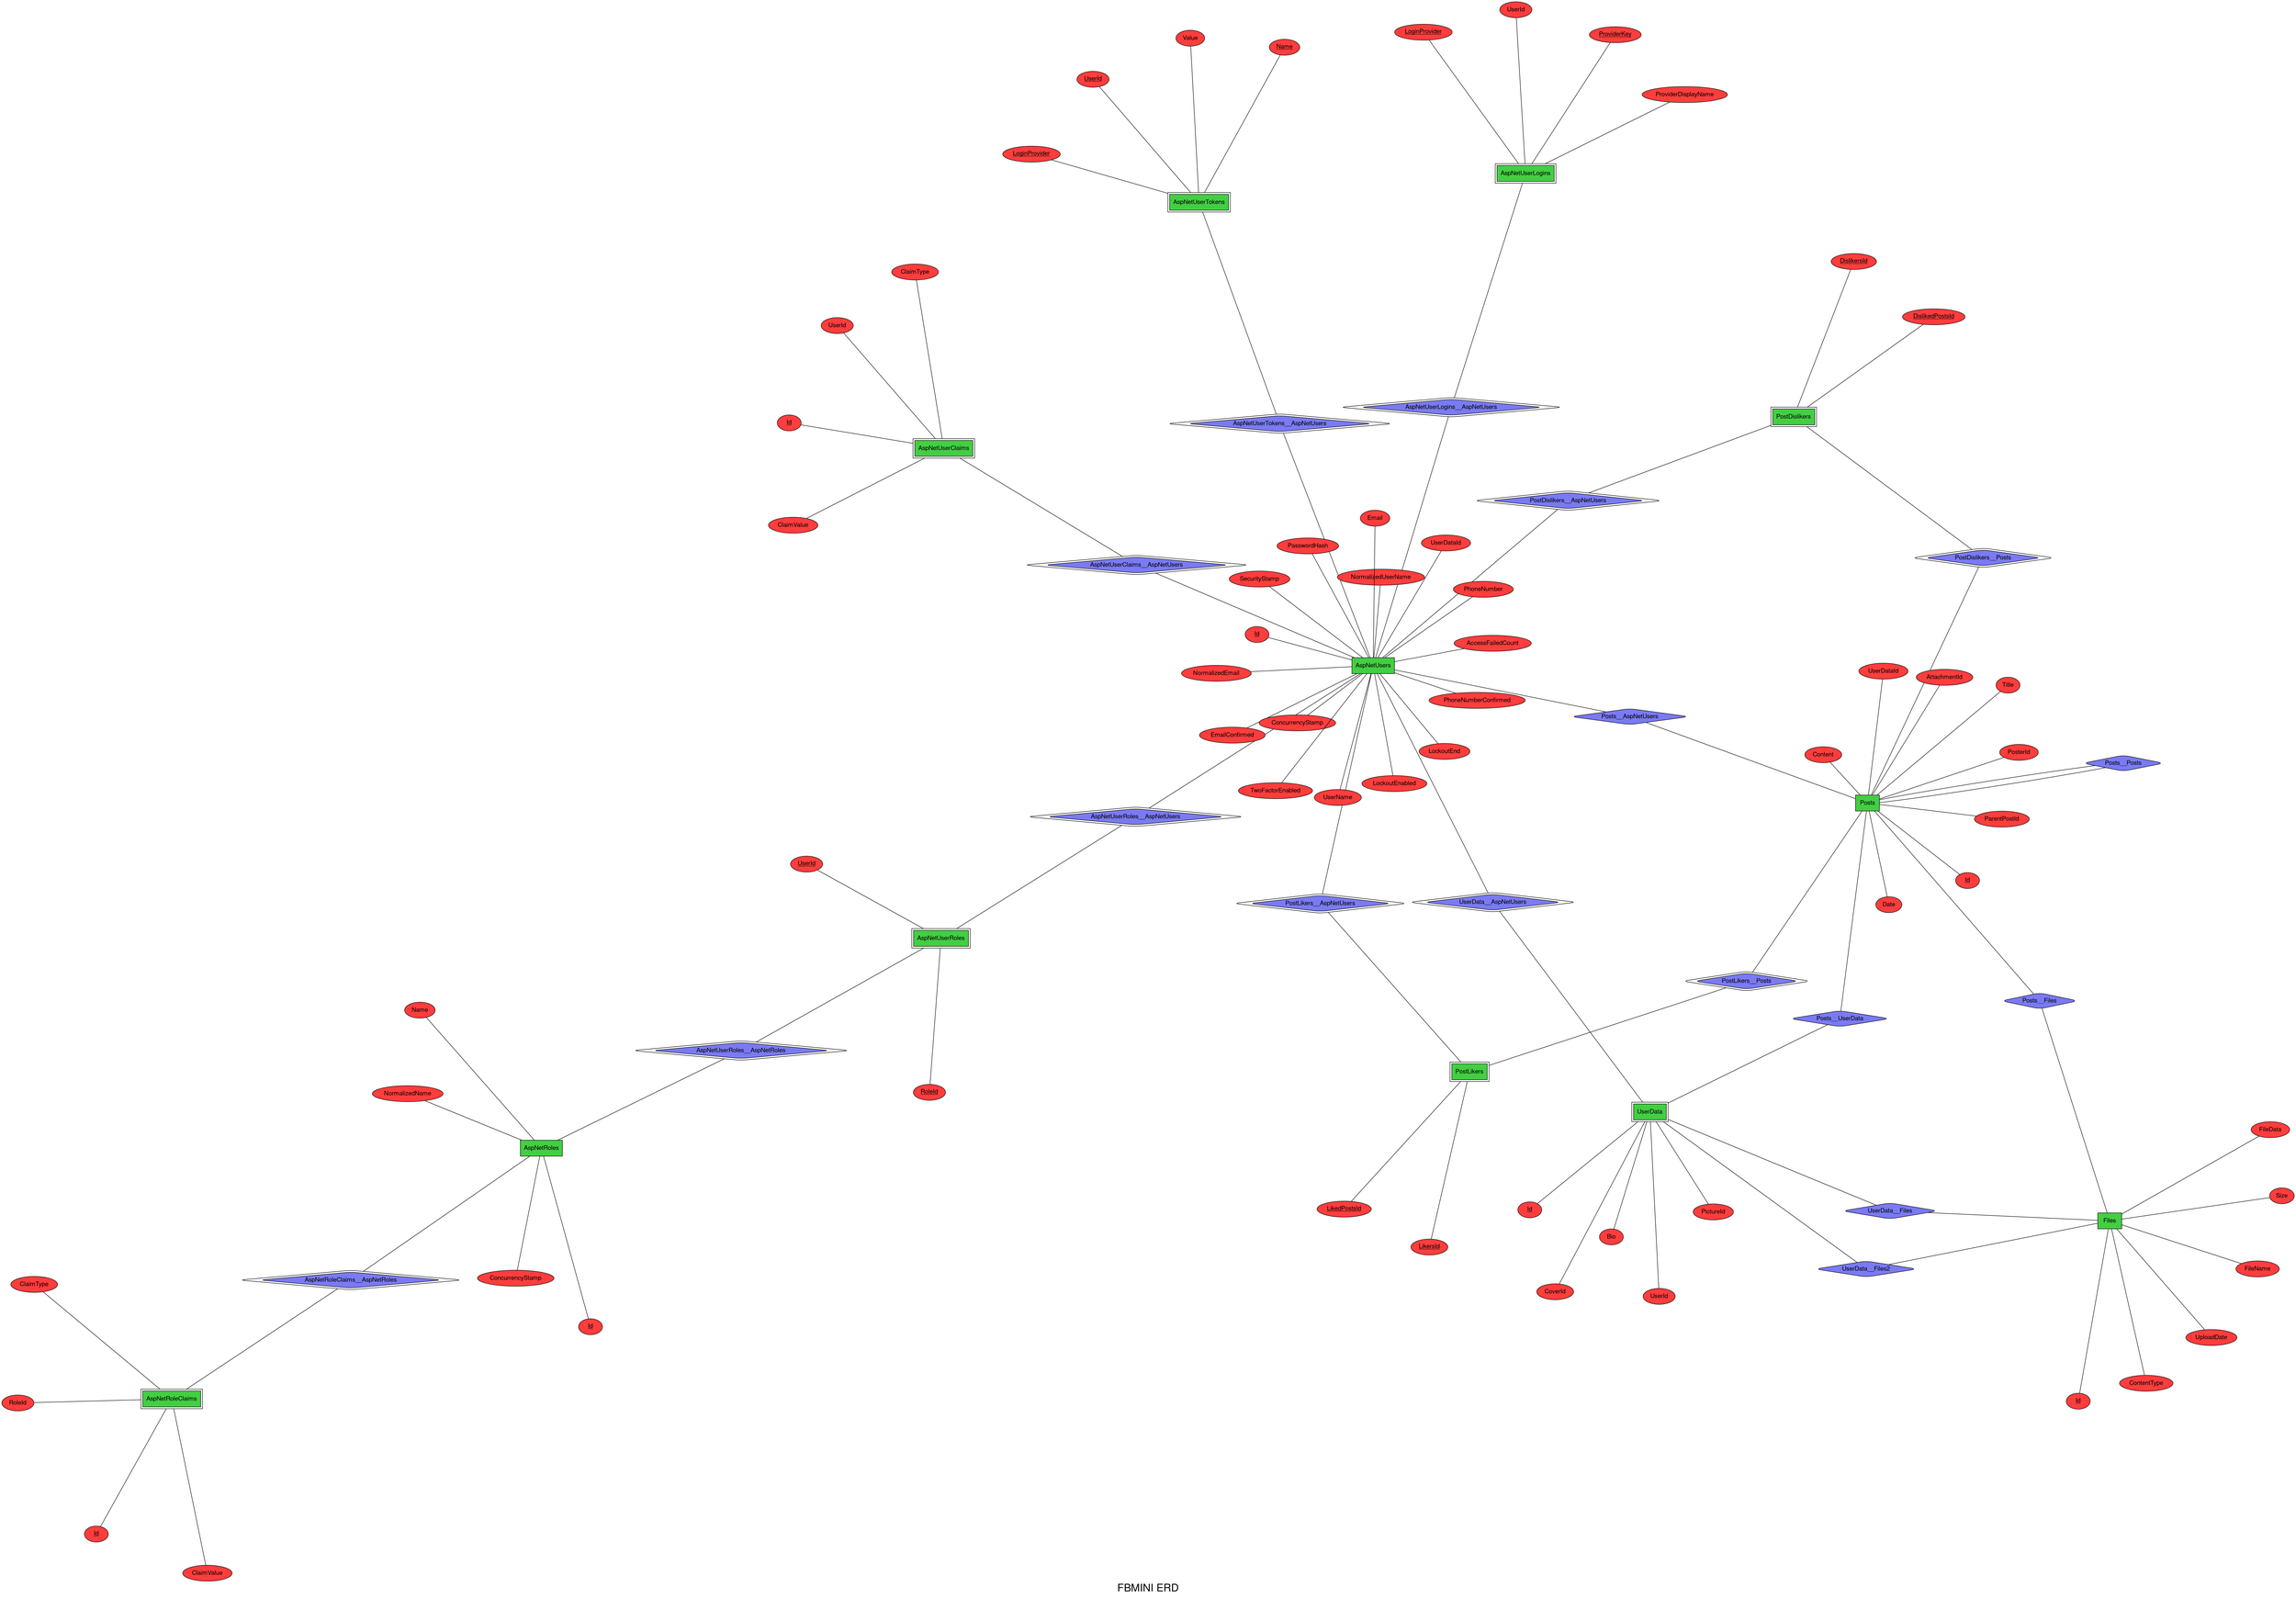 graph ERD {
  fontname = "Helvetica,Arial,sans-serif";
  label = "FBMINI ERD";
  fontsize = 24;
  layout = neato;
  scale = 1.5;
  node [fontname = "Helvetica,Arial,sans-serif";];
  edge [fontname = "Helvetica,Arial,sans-serif"; len = 3;];

  subgraph relationships {
    node [shape = diamond; fillcolor = "#7a7af3"; style = "rounded,filled"; color = black;];

    AspNetRoleClaims__AspNetRoles [peripheries = 2;];
    AspNetUserClaims__AspNetUsers [peripheries = 2;];
    AspNetUserLogins__AspNetUsers [peripheries = 2;];
    AspNetUserRoles__AspNetRoles [peripheries = 2;];
    AspNetUserRoles__AspNetUsers [peripheries = 2;];
    AspNetUserTokens__AspNetUsers [peripheries = 2;];
    UserData__AspNetUsers [peripheries = 2;];
    UserData__Files;
    UserData__Files2;
    Posts__AspNetUsers;
    Posts__Files;
    Posts__Posts;
    Posts__UserData;
    PostDislikers__AspNetUsers [peripheries = 2;];
    PostDislikers__Posts [peripheries = 2;];
    PostLikers__AspNetUsers [peripheries = 2;];
    PostLikers__Posts [peripheries = 2;];
  }

  subgraph entities {
    node [shape = box; fillcolor = "#43ce43"; style = "filled"; color = black;];

    AspNetRoles;
    AspNetUsers;
    Files;
    AspNetRoleClaims [peripheries = 2;];
    AspNetUserClaims [peripheries = 2;];
    AspNetUserLogins [peripheries = 2;];
    AspNetUserRoles [peripheries = 2;];
    AspNetUserTokens [peripheries = 2;];
    UserData [peripheries = 2;];
    Posts;
    PostDislikers [peripheries = 2;];
    PostLikers [peripheries = 2;];
  }

  subgraph attributes {
    node [shape = ellipse; fillcolor = "#ff3d3d"; style = filled; color = black;];

    AspNetRoles__Id [label = <<U>Id</U>>;];
    AspNetRoles__Name [label = "Name";];
    AspNetRoles__NormalizedName [label = "NormalizedName";];
    AspNetRoles__ConcurrencyStamp [label = "ConcurrencyStamp";];

    AspNetUsers__Id [label = <<U>Id</U>>;];
    AspNetUsers__UserDataId [label = "UserDataId";];
    AspNetUsers__UserName [label = "UserName";];
    AspNetUsers__NormalizedUserName [label = "NormalizedUserName";];
    AspNetUsers__Email [label = "Email";];
    AspNetUsers__NormalizedEmail [label = "NormalizedEmail";];
    AspNetUsers__EmailConfirmed [label = "EmailConfirmed";];
    AspNetUsers__PasswordHash [label = "PasswordHash";];
    AspNetUsers__SecurityStamp [label = "SecurityStamp";];
    AspNetUsers__ConcurrencyStamp [label = "ConcurrencyStamp";];
    AspNetUsers__PhoneNumber [label = "PhoneNumber";];
    AspNetUsers__PhoneNumberConfirmed [label = "PhoneNumberConfirmed";];
    AspNetUsers__TwoFactorEnabled [label = "TwoFactorEnabled";];
    AspNetUsers__LockoutEnd [label = "LockoutEnd";];
    AspNetUsers__LockoutEnabled [label = "LockoutEnabled";];
    AspNetUsers__AccessFailedCount [label = "AccessFailedCount";];

    Files__Id [label = <<U>Id</U>>;];
    Files__FileName [label = "FileName";];
    Files__ContentType [label = "ContentType";];
    Files__Size [label = "Size";];
    Files__FileData [label = "FileData";];
    Files__UploadDate [label = "UploadDate";];

    AspNetRoleClaims__Id [label = <<U>Id</U>>;];
    AspNetRoleClaims__RoleId [label = "RoleId";];
    AspNetRoleClaims__ClaimType [label = "ClaimType";];
    AspNetRoleClaims__ClaimValue [label = "ClaimValue";];

    AspNetUserClaims__Id [label = <<U>Id</U>>;];
    AspNetUserClaims__UserId [label = "UserId";];
    AspNetUserClaims__ClaimType [label = "ClaimType";];
    AspNetUserClaims__ClaimValue [label = "ClaimValue";];

    AspNetUserLogins__LoginProvider [label = <<U>LoginProvider</U>>;];
    AspNetUserLogins__ProviderKey [label = <<U>ProviderKey</U>>;];
    AspNetUserLogins__ProviderDisplayName [label = "ProviderDisplayName";];
    AspNetUserLogins__UserId [label = "UserId";];

    AspNetUserRoles__UserId [label = <<U>UserId</U>>;];
    AspNetUserRoles__RoleId [label = <<U>RoleId</U>>;];

    AspNetUserTokens__UserId [label = <<U>UserId</U>>;];
    AspNetUserTokens__LoginProvider [label = <<U>LoginProvider</U>>;];
    AspNetUserTokens__Name [label = <<U>Name</U>>;];
    AspNetUserTokens__Value [label = "Value";];

    UserData__Id [label = <<U>Id</U>>;];
    UserData__Bio [label = "Bio";];
    UserData__UserId [label = "UserId";];
    UserData__PictureId [label = "PictureId";];
    UserData__CoverId [label = "CoverId";];

    Posts__Id [label = <<U>Id</U>>;];
    Posts__Title [label = "Title";];
    Posts__Content [label = "Content";];
    Posts__Date [label = "Date";];
    Posts__PosterId [label = "PosterId";];
    Posts__ParentPostId [label = "ParentPostId";];
    Posts__AttachmentId [label = "AttachmentId";];
    Posts__UserDataId [label = "UserDataId";];

    PostDislikers__DislikedPostsId [label = <<U>DislikedPostsId</U>>;];
    PostDislikers__DislikersId [label = <<U>DislikersId</U>>;];

    PostLikers__LikedPostsId [label = <<U>LikedPostsId</U>>;];
    PostLikers__LikersId [label = <<U>LikersId</U>>;];
  }

  subgraph AspNetRoles {
    AspNetRoles -- AspNetRoles__Id;
    AspNetRoles -- AspNetRoles__Name;
    AspNetRoles -- AspNetRoles__NormalizedName;
    AspNetRoles -- AspNetRoles__ConcurrencyStamp;
  }

  subgraph AspNetUsers {
    AspNetUsers -- AspNetUsers__Id;
    AspNetUsers -- AspNetUsers__UserDataId;
    AspNetUsers -- AspNetUsers__UserName;
    AspNetUsers -- AspNetUsers__NormalizedUserName;
    AspNetUsers -- AspNetUsers__Email;
    AspNetUsers -- AspNetUsers__NormalizedEmail;
    AspNetUsers -- AspNetUsers__EmailConfirmed;
    AspNetUsers -- AspNetUsers__PasswordHash;
    AspNetUsers -- AspNetUsers__SecurityStamp;
    AspNetUsers -- AspNetUsers__ConcurrencyStamp;
    AspNetUsers -- AspNetUsers__PhoneNumber;
    AspNetUsers -- AspNetUsers__PhoneNumberConfirmed;
    AspNetUsers -- AspNetUsers__TwoFactorEnabled;
    AspNetUsers -- AspNetUsers__LockoutEnd;
    AspNetUsers -- AspNetUsers__LockoutEnabled;
    AspNetUsers -- AspNetUsers__AccessFailedCount;
  }

  subgraph Files {
    Files -- Files__Id;
    Files -- Files__FileName;
    Files -- Files__ContentType;
    Files -- Files__Size;
    Files -- Files__FileData;
    Files -- Files__UploadDate;
  }

  subgraph AspNetRoleClaims {
    AspNetRoleClaims -- AspNetRoleClaims__Id;
    AspNetRoleClaims -- AspNetRoleClaims__RoleId;
    AspNetRoleClaims -- AspNetRoleClaims__ClaimType;
    AspNetRoleClaims -- AspNetRoleClaims__ClaimValue;
  }

  subgraph AspNetUserClaims {
    AspNetUserClaims -- AspNetUserClaims__Id;
    AspNetUserClaims -- AspNetUserClaims__UserId;
    AspNetUserClaims -- AspNetUserClaims__ClaimType;
    AspNetUserClaims -- AspNetUserClaims__ClaimValue;
  }

  subgraph AspNetUserLogins {
    AspNetUserLogins -- AspNetUserLogins__LoginProvider;
    AspNetUserLogins -- AspNetUserLogins__ProviderKey;
    AspNetUserLogins -- AspNetUserLogins__ProviderDisplayName;
    AspNetUserLogins -- AspNetUserLogins__UserId;
  }

  subgraph AspNetUserRoles {
    AspNetUserRoles -- AspNetUserRoles__UserId;
    AspNetUserRoles -- AspNetUserRoles__RoleId;
  }

  subgraph AspNetUserTokens {
    AspNetUserTokens -- AspNetUserTokens__UserId;
    AspNetUserTokens -- AspNetUserTokens__LoginProvider;
    AspNetUserTokens -- AspNetUserTokens__Name;
    AspNetUserTokens -- AspNetUserTokens__Value;
  }

  subgraph UserData {
    UserData -- UserData__Id;
    UserData -- UserData__Bio;
    UserData -- UserData__UserId;
    UserData -- UserData__PictureId;
    UserData -- UserData__CoverId;
  }

  subgraph Posts {
    Posts -- Posts__Id;
    Posts -- Posts__Title;
    Posts -- Posts__Content;
    Posts -- Posts__Date;
    Posts -- Posts__PosterId;
    Posts -- Posts__ParentPostId;
    Posts -- Posts__AttachmentId;
    Posts -- Posts__UserDataId;
  }

  subgraph PostDislikers {
    PostDislikers -- PostDislikers__DislikedPostsId;
    PostDislikers -- PostDislikers__DislikersId;
  }

  subgraph PostLikers {
    PostLikers -- PostLikers__LikedPostsId;
    PostLikers -- PostLikers__LikersId;
  }

  subgraph connections {
    edge [ len = 4; ];

    AspNetRoleClaims -- AspNetRoleClaims__AspNetRoles;
    AspNetRoles -- AspNetRoleClaims__AspNetRoles;
    AspNetUserClaims -- AspNetUserClaims__AspNetUsers;
    AspNetUsers -- AspNetUserClaims__AspNetUsers;
    AspNetUserLogins -- AspNetUserLogins__AspNetUsers;
    AspNetUsers -- AspNetUserLogins__AspNetUsers;
    AspNetUserRoles -- AspNetUserRoles__AspNetRoles;
    AspNetRoles -- AspNetUserRoles__AspNetRoles;
    AspNetUserRoles -- AspNetUserRoles__AspNetUsers;
    AspNetUsers -- AspNetUserRoles__AspNetUsers;
    AspNetUserTokens -- AspNetUserTokens__AspNetUsers;
    AspNetUsers -- AspNetUserTokens__AspNetUsers;
    UserData -- UserData__AspNetUsers;
    AspNetUsers -- UserData__AspNetUsers;
    UserData -- UserData__Files;
    Files -- UserData__Files;
    UserData -- UserData__Files2;
    Files -- UserData__Files2;
    Posts -- Posts__AspNetUsers;
    AspNetUsers -- Posts__AspNetUsers;
    Posts -- Posts__Files;
    Files -- Posts__Files;
    Posts -- Posts__Posts;
    Posts -- Posts__Posts;
    Posts -- Posts__UserData;
    UserData -- Posts__UserData;
    PostDislikers -- PostDislikers__AspNetUsers;
    AspNetUsers -- PostDislikers__AspNetUsers;
    PostDislikers -- PostDislikers__Posts;
    Posts -- PostDislikers__Posts;
    PostLikers -- PostLikers__AspNetUsers;
    AspNetUsers -- PostLikers__AspNetUsers;
    PostLikers -- PostLikers__Posts;
    Posts -- PostLikers__Posts;
  }
}
    